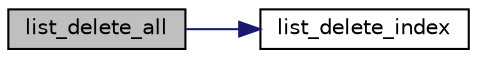 digraph "list_delete_all"
{
  edge [fontname="Helvetica",fontsize="10",labelfontname="Helvetica",labelfontsize="10"];
  node [fontname="Helvetica",fontsize="10",shape=record];
  rankdir="LR";
  Node1 [label="list_delete_all",height=0.2,width=0.4,color="black", fillcolor="grey75", style="filled" fontcolor="black"];
  Node1 -> Node2 [color="midnightblue",fontsize="10",style="solid",fontname="Helvetica"];
  Node2 [label="list_delete_index",height=0.2,width=0.4,color="black", fillcolor="white", style="filled",URL="$list_8cpp.html#a3f4a9bc319227ff077e7d74343e9950a"];
}
